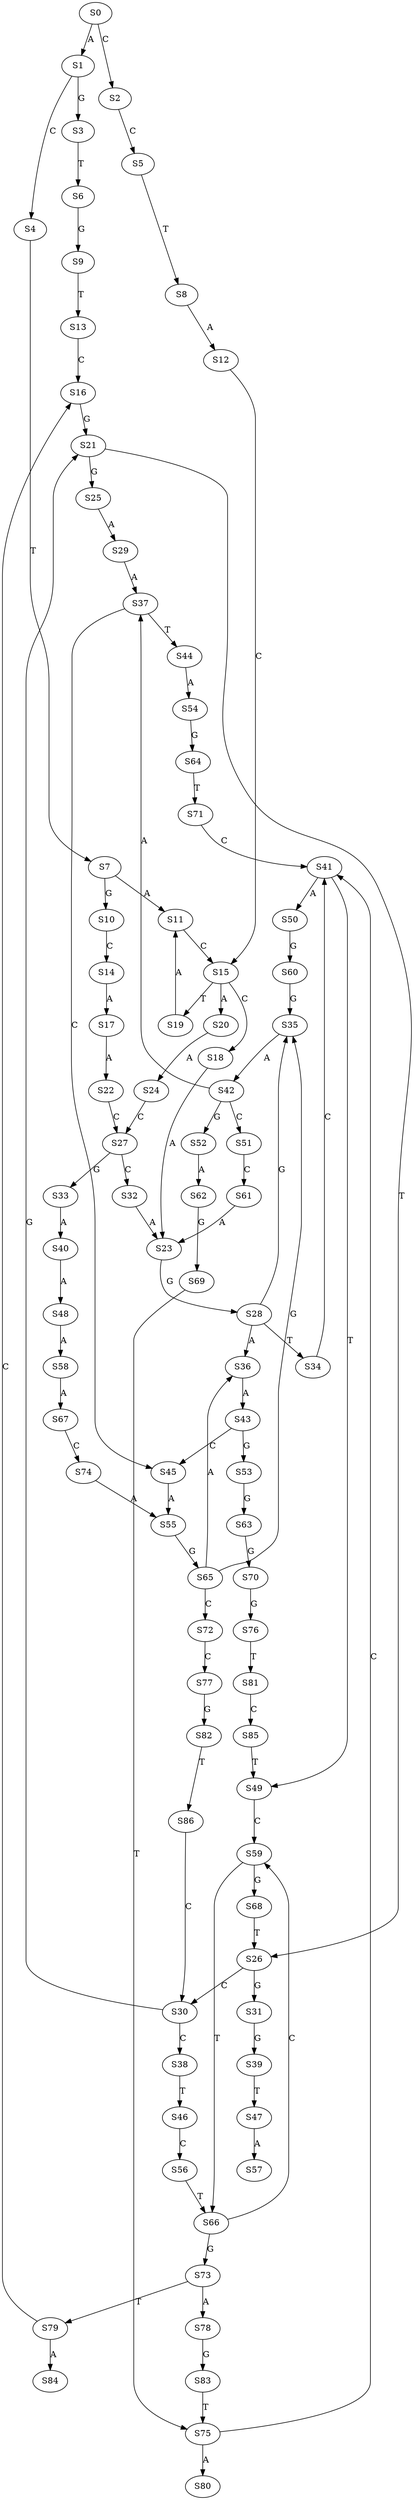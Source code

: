 strict digraph  {
	S0 -> S1 [ label = A ];
	S0 -> S2 [ label = C ];
	S1 -> S3 [ label = G ];
	S1 -> S4 [ label = C ];
	S2 -> S5 [ label = C ];
	S3 -> S6 [ label = T ];
	S4 -> S7 [ label = T ];
	S5 -> S8 [ label = T ];
	S6 -> S9 [ label = G ];
	S7 -> S10 [ label = G ];
	S7 -> S11 [ label = A ];
	S8 -> S12 [ label = A ];
	S9 -> S13 [ label = T ];
	S10 -> S14 [ label = C ];
	S11 -> S15 [ label = C ];
	S12 -> S15 [ label = C ];
	S13 -> S16 [ label = C ];
	S14 -> S17 [ label = A ];
	S15 -> S18 [ label = C ];
	S15 -> S19 [ label = T ];
	S15 -> S20 [ label = A ];
	S16 -> S21 [ label = G ];
	S17 -> S22 [ label = A ];
	S18 -> S23 [ label = A ];
	S19 -> S11 [ label = A ];
	S20 -> S24 [ label = A ];
	S21 -> S25 [ label = G ];
	S21 -> S26 [ label = T ];
	S22 -> S27 [ label = C ];
	S23 -> S28 [ label = G ];
	S24 -> S27 [ label = C ];
	S25 -> S29 [ label = A ];
	S26 -> S30 [ label = C ];
	S26 -> S31 [ label = G ];
	S27 -> S32 [ label = C ];
	S27 -> S33 [ label = G ];
	S28 -> S34 [ label = T ];
	S28 -> S35 [ label = G ];
	S28 -> S36 [ label = A ];
	S29 -> S37 [ label = A ];
	S30 -> S21 [ label = G ];
	S30 -> S38 [ label = C ];
	S31 -> S39 [ label = G ];
	S32 -> S23 [ label = A ];
	S33 -> S40 [ label = A ];
	S34 -> S41 [ label = C ];
	S35 -> S42 [ label = A ];
	S36 -> S43 [ label = A ];
	S37 -> S44 [ label = T ];
	S37 -> S45 [ label = C ];
	S38 -> S46 [ label = T ];
	S39 -> S47 [ label = T ];
	S40 -> S48 [ label = A ];
	S41 -> S49 [ label = T ];
	S41 -> S50 [ label = A ];
	S42 -> S37 [ label = A ];
	S42 -> S51 [ label = C ];
	S42 -> S52 [ label = G ];
	S43 -> S45 [ label = C ];
	S43 -> S53 [ label = G ];
	S44 -> S54 [ label = A ];
	S45 -> S55 [ label = A ];
	S46 -> S56 [ label = C ];
	S47 -> S57 [ label = A ];
	S48 -> S58 [ label = A ];
	S49 -> S59 [ label = C ];
	S50 -> S60 [ label = G ];
	S51 -> S61 [ label = C ];
	S52 -> S62 [ label = A ];
	S53 -> S63 [ label = G ];
	S54 -> S64 [ label = G ];
	S55 -> S65 [ label = G ];
	S56 -> S66 [ label = T ];
	S58 -> S67 [ label = A ];
	S59 -> S66 [ label = T ];
	S59 -> S68 [ label = G ];
	S60 -> S35 [ label = G ];
	S61 -> S23 [ label = A ];
	S62 -> S69 [ label = G ];
	S63 -> S70 [ label = G ];
	S64 -> S71 [ label = T ];
	S65 -> S35 [ label = G ];
	S65 -> S72 [ label = C ];
	S65 -> S36 [ label = A ];
	S66 -> S73 [ label = G ];
	S66 -> S59 [ label = C ];
	S67 -> S74 [ label = C ];
	S68 -> S26 [ label = T ];
	S69 -> S75 [ label = T ];
	S70 -> S76 [ label = G ];
	S71 -> S41 [ label = C ];
	S72 -> S77 [ label = C ];
	S73 -> S78 [ label = A ];
	S73 -> S79 [ label = T ];
	S74 -> S55 [ label = A ];
	S75 -> S80 [ label = A ];
	S75 -> S41 [ label = C ];
	S76 -> S81 [ label = T ];
	S77 -> S82 [ label = G ];
	S78 -> S83 [ label = G ];
	S79 -> S84 [ label = A ];
	S79 -> S16 [ label = C ];
	S81 -> S85 [ label = C ];
	S82 -> S86 [ label = T ];
	S83 -> S75 [ label = T ];
	S85 -> S49 [ label = T ];
	S86 -> S30 [ label = C ];
}

